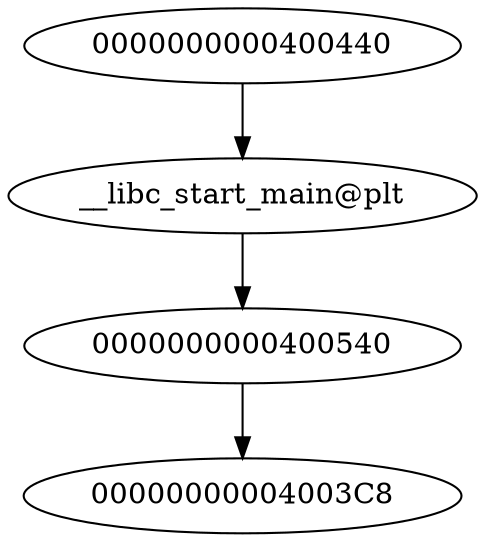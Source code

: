 strict digraph {
"0000000000400440" -> "__libc_start_main@plt";
"__libc_start_main@plt" -> "0000000000400540";
"0000000000400540" -> "00000000004003C8";
# и так далее
}
